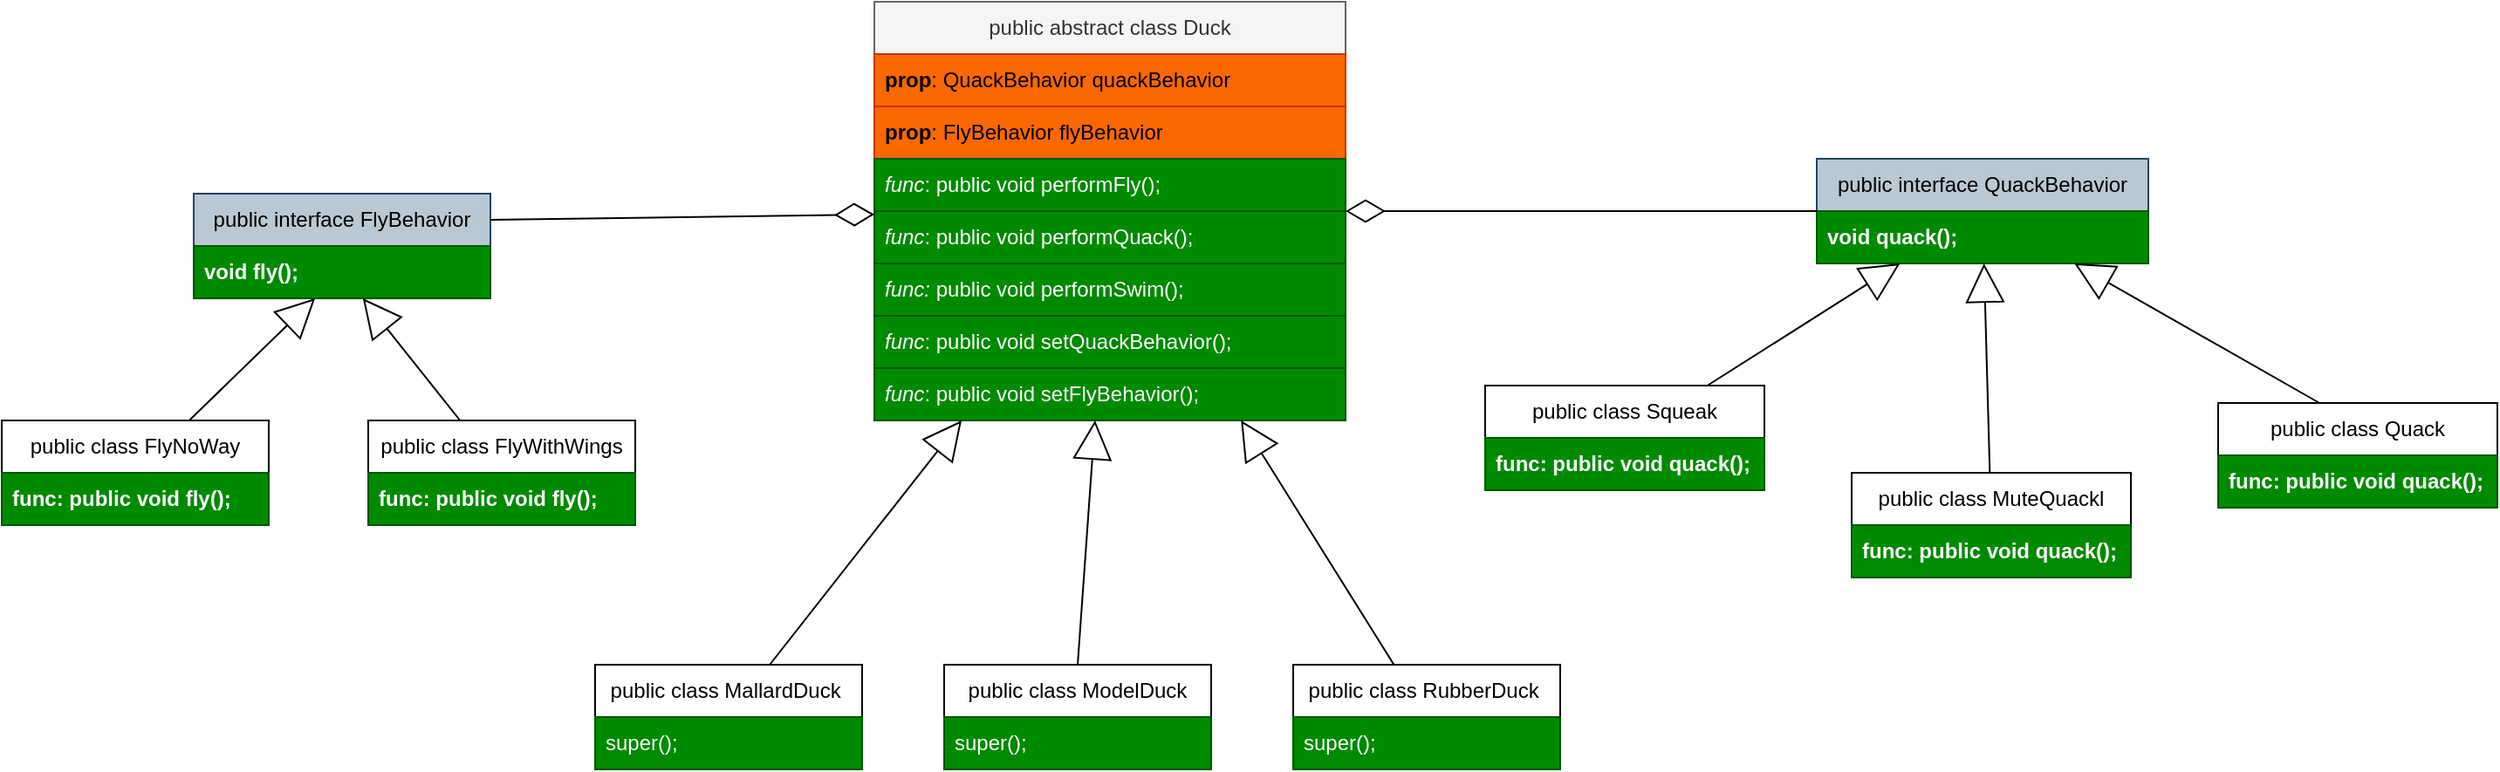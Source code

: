 <mxfile version="23.1.6" type="device">
  <diagram name="Strona-1" id="XegjNY_vxeSMCVJ9Gocq">
    <mxGraphModel dx="2466" dy="901" grid="1" gridSize="10" guides="1" tooltips="1" connect="1" arrows="1" fold="1" page="1" pageScale="1" pageWidth="827" pageHeight="1169" math="0" shadow="0">
      <root>
        <mxCell id="0" />
        <mxCell id="1" parent="0" />
        <mxCell id="FU9QpMBVF2kBE_FRJCzl-2" value="public abstract class Duck" style="swimlane;fontStyle=0;childLayout=stackLayout;horizontal=1;startSize=30;horizontalStack=0;resizeParent=1;resizeParentMax=0;resizeLast=0;collapsible=1;marginBottom=0;whiteSpace=wrap;html=1;fillColor=#f5f5f5;strokeColor=#666666;fontColor=#333333;" vertex="1" parent="1">
          <mxGeometry x="-240" y="20" width="270" height="240" as="geometry">
            <mxRectangle x="40" y="90" width="180" height="30" as="alternateBounds" />
          </mxGeometry>
        </mxCell>
        <mxCell id="FU9QpMBVF2kBE_FRJCzl-3" value="&lt;b&gt;prop&lt;/b&gt;: QuackBehavior quackBehavior" style="text;strokeColor=#C73500;fillColor=#fa6800;align=left;verticalAlign=middle;spacingLeft=4;spacingRight=4;overflow=hidden;points=[[0,0.5],[1,0.5]];portConstraint=eastwest;rotatable=0;whiteSpace=wrap;html=1;fontColor=#000000;" vertex="1" parent="FU9QpMBVF2kBE_FRJCzl-2">
          <mxGeometry y="30" width="270" height="30" as="geometry" />
        </mxCell>
        <mxCell id="FU9QpMBVF2kBE_FRJCzl-4" value="&lt;b&gt;prop&lt;/b&gt;: FlyBehavior flyBehavior" style="text;strokeColor=#C73500;fillColor=#fa6800;align=left;verticalAlign=middle;spacingLeft=4;spacingRight=4;overflow=hidden;points=[[0,0.5],[1,0.5]];portConstraint=eastwest;rotatable=0;whiteSpace=wrap;html=1;perimeterSpacing=0;fontColor=#000000;" vertex="1" parent="FU9QpMBVF2kBE_FRJCzl-2">
          <mxGeometry y="60" width="270" height="30" as="geometry" />
        </mxCell>
        <mxCell id="FU9QpMBVF2kBE_FRJCzl-5" value="&lt;i&gt;func&lt;/i&gt;: public void performFly();" style="text;strokeColor=#005700;fillColor=#008a00;align=left;verticalAlign=middle;spacingLeft=4;spacingRight=4;overflow=hidden;points=[[0,0.5],[1,0.5]];portConstraint=eastwest;rotatable=0;whiteSpace=wrap;html=1;fontColor=#ffffff;" vertex="1" parent="FU9QpMBVF2kBE_FRJCzl-2">
          <mxGeometry y="90" width="270" height="30" as="geometry" />
        </mxCell>
        <mxCell id="FU9QpMBVF2kBE_FRJCzl-6" value="&lt;i&gt;func&lt;/i&gt;: public void performQuack();" style="text;strokeColor=#005700;fillColor=#008a00;align=left;verticalAlign=middle;spacingLeft=4;spacingRight=4;overflow=hidden;points=[[0,0.5],[1,0.5]];portConstraint=eastwest;rotatable=0;whiteSpace=wrap;html=1;fontColor=#ffffff;" vertex="1" parent="FU9QpMBVF2kBE_FRJCzl-2">
          <mxGeometry y="120" width="270" height="30" as="geometry" />
        </mxCell>
        <mxCell id="FU9QpMBVF2kBE_FRJCzl-7" value="&lt;i&gt;func:&lt;/i&gt; public void performSwim();" style="text;strokeColor=#005700;fillColor=#008a00;align=left;verticalAlign=middle;spacingLeft=4;spacingRight=4;overflow=hidden;points=[[0,0.5],[1,0.5]];portConstraint=eastwest;rotatable=0;whiteSpace=wrap;html=1;fontColor=#ffffff;" vertex="1" parent="FU9QpMBVF2kBE_FRJCzl-2">
          <mxGeometry y="150" width="270" height="30" as="geometry" />
        </mxCell>
        <mxCell id="FU9QpMBVF2kBE_FRJCzl-9" value="&lt;i&gt;func&lt;/i&gt;: public void setQuackBehavior();" style="text;strokeColor=#005700;fillColor=#008a00;align=left;verticalAlign=middle;spacingLeft=4;spacingRight=4;overflow=hidden;points=[[0,0.5],[1,0.5]];portConstraint=eastwest;rotatable=0;whiteSpace=wrap;html=1;fontColor=#ffffff;" vertex="1" parent="FU9QpMBVF2kBE_FRJCzl-2">
          <mxGeometry y="180" width="270" height="30" as="geometry" />
        </mxCell>
        <mxCell id="FU9QpMBVF2kBE_FRJCzl-10" value="&lt;i&gt;func&lt;/i&gt;: public void setFlyBehavior();" style="text;strokeColor=#005700;fillColor=#008a00;align=left;verticalAlign=middle;spacingLeft=4;spacingRight=4;overflow=hidden;points=[[0,0.5],[1,0.5]];portConstraint=eastwest;rotatable=0;whiteSpace=wrap;html=1;fontColor=#ffffff;" vertex="1" parent="FU9QpMBVF2kBE_FRJCzl-2">
          <mxGeometry y="210" width="270" height="30" as="geometry" />
        </mxCell>
        <mxCell id="FU9QpMBVF2kBE_FRJCzl-13" value="public interface FlyBehavior" style="swimlane;fontStyle=0;childLayout=stackLayout;horizontal=1;startSize=30;horizontalStack=0;resizeParent=1;resizeParentMax=0;resizeLast=0;collapsible=1;marginBottom=0;whiteSpace=wrap;html=1;fillColor=#bac8d3;strokeColor=#23445d;" vertex="1" parent="1">
          <mxGeometry x="-630" y="130" width="170" height="60" as="geometry">
            <mxRectangle x="40" y="90" width="180" height="30" as="alternateBounds" />
          </mxGeometry>
        </mxCell>
        <mxCell id="FU9QpMBVF2kBE_FRJCzl-14" value="&lt;b&gt;void fly();&lt;/b&gt;" style="text;strokeColor=#005700;fillColor=#008a00;align=left;verticalAlign=middle;spacingLeft=4;spacingRight=4;overflow=hidden;points=[[0,0.5],[1,0.5]];portConstraint=eastwest;rotatable=0;whiteSpace=wrap;html=1;fontColor=#ffffff;" vertex="1" parent="FU9QpMBVF2kBE_FRJCzl-13">
          <mxGeometry y="30" width="170" height="30" as="geometry" />
        </mxCell>
        <mxCell id="FU9QpMBVF2kBE_FRJCzl-21" value="public interface QuackBehavior" style="swimlane;fontStyle=0;childLayout=stackLayout;horizontal=1;startSize=30;horizontalStack=0;resizeParent=1;resizeParentMax=0;resizeLast=0;collapsible=1;marginBottom=0;whiteSpace=wrap;html=1;fillColor=#bac8d3;strokeColor=#23445d;" vertex="1" parent="1">
          <mxGeometry x="300" y="110" width="190" height="60" as="geometry">
            <mxRectangle x="40" y="90" width="180" height="30" as="alternateBounds" />
          </mxGeometry>
        </mxCell>
        <mxCell id="FU9QpMBVF2kBE_FRJCzl-22" value="&lt;b&gt;void quack();&lt;/b&gt;" style="text;strokeColor=#005700;fillColor=#008a00;align=left;verticalAlign=middle;spacingLeft=4;spacingRight=4;overflow=hidden;points=[[0,0.5],[1,0.5]];portConstraint=eastwest;rotatable=0;whiteSpace=wrap;html=1;fontColor=#ffffff;" vertex="1" parent="FU9QpMBVF2kBE_FRJCzl-21">
          <mxGeometry y="30" width="190" height="30" as="geometry" />
        </mxCell>
        <mxCell id="FU9QpMBVF2kBE_FRJCzl-39" value="public class FlyWithWings" style="swimlane;fontStyle=0;childLayout=stackLayout;horizontal=1;startSize=30;horizontalStack=0;resizeParent=1;resizeParentMax=0;resizeLast=0;collapsible=1;marginBottom=0;whiteSpace=wrap;html=1;" vertex="1" parent="1">
          <mxGeometry x="-530" y="260" width="153" height="60" as="geometry">
            <mxRectangle x="40" y="90" width="180" height="30" as="alternateBounds" />
          </mxGeometry>
        </mxCell>
        <mxCell id="FU9QpMBVF2kBE_FRJCzl-40" value="&lt;b&gt;func: public void fly();&lt;/b&gt;" style="text;strokeColor=#005700;fillColor=#008a00;align=left;verticalAlign=middle;spacingLeft=4;spacingRight=4;overflow=hidden;points=[[0,0.5],[1,0.5]];portConstraint=eastwest;rotatable=0;whiteSpace=wrap;html=1;fontColor=#ffffff;" vertex="1" parent="FU9QpMBVF2kBE_FRJCzl-39">
          <mxGeometry y="30" width="153" height="30" as="geometry" />
        </mxCell>
        <mxCell id="FU9QpMBVF2kBE_FRJCzl-44" value="" style="endArrow=block;html=1;rounded=0;endFill=0;endSize=20;" edge="1" parent="1" source="FU9QpMBVF2kBE_FRJCzl-39" target="FU9QpMBVF2kBE_FRJCzl-14">
          <mxGeometry width="50" height="50" relative="1" as="geometry">
            <mxPoint x="-570" y="30" as="sourcePoint" />
            <mxPoint x="-520" y="-20" as="targetPoint" />
          </mxGeometry>
        </mxCell>
        <mxCell id="FU9QpMBVF2kBE_FRJCzl-45" value="public class Squeak" style="swimlane;fontStyle=0;childLayout=stackLayout;horizontal=1;startSize=30;horizontalStack=0;resizeParent=1;resizeParentMax=0;resizeLast=0;collapsible=1;marginBottom=0;whiteSpace=wrap;html=1;" vertex="1" parent="1">
          <mxGeometry x="110" y="240" width="160" height="60" as="geometry">
            <mxRectangle x="40" y="90" width="180" height="30" as="alternateBounds" />
          </mxGeometry>
        </mxCell>
        <mxCell id="FU9QpMBVF2kBE_FRJCzl-46" value="&lt;b&gt;func: public void quack();&lt;/b&gt;" style="text;strokeColor=#005700;fillColor=#008a00;align=left;verticalAlign=middle;spacingLeft=4;spacingRight=4;overflow=hidden;points=[[0,0.5],[1,0.5]];portConstraint=eastwest;rotatable=0;whiteSpace=wrap;html=1;fontColor=#ffffff;" vertex="1" parent="FU9QpMBVF2kBE_FRJCzl-45">
          <mxGeometry y="30" width="160" height="30" as="geometry" />
        </mxCell>
        <mxCell id="FU9QpMBVF2kBE_FRJCzl-48" value="" style="endArrow=block;html=1;rounded=0;endFill=0;endSize=20;" edge="1" parent="1" source="FU9QpMBVF2kBE_FRJCzl-45" target="FU9QpMBVF2kBE_FRJCzl-21">
          <mxGeometry width="50" height="50" relative="1" as="geometry">
            <mxPoint x="434.58" y="330" as="sourcePoint" />
            <mxPoint x="434.58" y="160" as="targetPoint" />
          </mxGeometry>
        </mxCell>
        <mxCell id="FU9QpMBVF2kBE_FRJCzl-49" value="public class Quack" style="swimlane;fontStyle=0;childLayout=stackLayout;horizontal=1;startSize=30;horizontalStack=0;resizeParent=1;resizeParentMax=0;resizeLast=0;collapsible=1;marginBottom=0;whiteSpace=wrap;html=1;" vertex="1" parent="1">
          <mxGeometry x="530" y="250" width="160" height="60" as="geometry">
            <mxRectangle x="40" y="90" width="180" height="30" as="alternateBounds" />
          </mxGeometry>
        </mxCell>
        <mxCell id="FU9QpMBVF2kBE_FRJCzl-50" value="&lt;b&gt;func: public void quack();&lt;/b&gt;" style="text;strokeColor=#005700;fillColor=#008a00;align=left;verticalAlign=middle;spacingLeft=4;spacingRight=4;overflow=hidden;points=[[0,0.5],[1,0.5]];portConstraint=eastwest;rotatable=0;whiteSpace=wrap;html=1;fontColor=#ffffff;" vertex="1" parent="FU9QpMBVF2kBE_FRJCzl-49">
          <mxGeometry y="30" width="160" height="30" as="geometry" />
        </mxCell>
        <mxCell id="FU9QpMBVF2kBE_FRJCzl-51" value="" style="endArrow=block;html=1;rounded=0;endFill=0;endSize=20;exitX=0.363;exitY=0;exitDx=0;exitDy=0;exitPerimeter=0;" edge="1" parent="1" source="FU9QpMBVF2kBE_FRJCzl-49" target="FU9QpMBVF2kBE_FRJCzl-21">
          <mxGeometry width="50" height="50" relative="1" as="geometry">
            <mxPoint x="341" y="270" as="sourcePoint" />
            <mxPoint x="389" y="180" as="targetPoint" />
          </mxGeometry>
        </mxCell>
        <mxCell id="FU9QpMBVF2kBE_FRJCzl-52" value="public class MuteQuackl" style="swimlane;fontStyle=0;childLayout=stackLayout;horizontal=1;startSize=30;horizontalStack=0;resizeParent=1;resizeParentMax=0;resizeLast=0;collapsible=1;marginBottom=0;whiteSpace=wrap;html=1;" vertex="1" parent="1">
          <mxGeometry x="320" y="290" width="160" height="60" as="geometry">
            <mxRectangle x="40" y="90" width="180" height="30" as="alternateBounds" />
          </mxGeometry>
        </mxCell>
        <mxCell id="FU9QpMBVF2kBE_FRJCzl-53" value="&lt;b&gt;func: public void quack();&lt;/b&gt;" style="text;strokeColor=#005700;fillColor=#008a00;align=left;verticalAlign=middle;spacingLeft=4;spacingRight=4;overflow=hidden;points=[[0,0.5],[1,0.5]];portConstraint=eastwest;rotatable=0;whiteSpace=wrap;html=1;fontColor=#ffffff;" vertex="1" parent="FU9QpMBVF2kBE_FRJCzl-52">
          <mxGeometry y="30" width="160" height="30" as="geometry" />
        </mxCell>
        <mxCell id="FU9QpMBVF2kBE_FRJCzl-54" value="" style="endArrow=block;html=1;rounded=0;endFill=0;endSize=20;" edge="1" parent="1" source="FU9QpMBVF2kBE_FRJCzl-52" target="FU9QpMBVF2kBE_FRJCzl-21">
          <mxGeometry width="50" height="50" relative="1" as="geometry">
            <mxPoint x="317" y="270" as="sourcePoint" />
            <mxPoint x="383" y="180" as="targetPoint" />
          </mxGeometry>
        </mxCell>
        <mxCell id="FU9QpMBVF2kBE_FRJCzl-55" value="public class FlyNoWay" style="swimlane;fontStyle=0;childLayout=stackLayout;horizontal=1;startSize=30;horizontalStack=0;resizeParent=1;resizeParentMax=0;resizeLast=0;collapsible=1;marginBottom=0;whiteSpace=wrap;html=1;" vertex="1" parent="1">
          <mxGeometry x="-740" y="260" width="153" height="60" as="geometry">
            <mxRectangle x="40" y="90" width="180" height="30" as="alternateBounds" />
          </mxGeometry>
        </mxCell>
        <mxCell id="FU9QpMBVF2kBE_FRJCzl-56" value="&lt;b&gt;func: public void fly();&lt;/b&gt;" style="text;strokeColor=#005700;fillColor=#008a00;align=left;verticalAlign=middle;spacingLeft=4;spacingRight=4;overflow=hidden;points=[[0,0.5],[1,0.5]];portConstraint=eastwest;rotatable=0;whiteSpace=wrap;html=1;fontColor=#ffffff;" vertex="1" parent="FU9QpMBVF2kBE_FRJCzl-55">
          <mxGeometry y="30" width="153" height="30" as="geometry" />
        </mxCell>
        <mxCell id="FU9QpMBVF2kBE_FRJCzl-57" value="" style="endArrow=block;html=1;rounded=0;endFill=0;endSize=20;" edge="1" parent="1" source="FU9QpMBVF2kBE_FRJCzl-55" target="FU9QpMBVF2kBE_FRJCzl-14">
          <mxGeometry width="50" height="50" relative="1" as="geometry">
            <mxPoint x="-387" y="250" as="sourcePoint" />
            <mxPoint x="-448" y="170" as="targetPoint" />
          </mxGeometry>
        </mxCell>
        <mxCell id="FU9QpMBVF2kBE_FRJCzl-58" value="" style="endArrow=diamondThin;html=1;rounded=0;endFill=0;endSize=20;" edge="1" parent="1" source="FU9QpMBVF2kBE_FRJCzl-21" target="FU9QpMBVF2kBE_FRJCzl-2">
          <mxGeometry width="50" height="50" relative="1" as="geometry">
            <mxPoint x="130" y="70" as="sourcePoint" />
            <mxPoint x="180" y="20" as="targetPoint" />
            <Array as="points" />
          </mxGeometry>
        </mxCell>
        <mxCell id="FU9QpMBVF2kBE_FRJCzl-59" value="" style="endArrow=diamondThin;html=1;rounded=0;endFill=0;endSize=20;exitX=1;exitY=0.25;exitDx=0;exitDy=0;" edge="1" parent="1" source="FU9QpMBVF2kBE_FRJCzl-13" target="FU9QpMBVF2kBE_FRJCzl-2">
          <mxGeometry width="50" height="50" relative="1" as="geometry">
            <mxPoint x="-360" y="20" as="sourcePoint" />
            <mxPoint x="-630" y="20" as="targetPoint" />
            <Array as="points" />
          </mxGeometry>
        </mxCell>
        <mxCell id="FU9QpMBVF2kBE_FRJCzl-61" value="" style="endArrow=block;html=1;rounded=0;endFill=0;endSize=20;" edge="1" parent="1" source="FU9QpMBVF2kBE_FRJCzl-62">
          <mxGeometry width="50" height="50" relative="1" as="geometry">
            <mxPoint x="-440" y="470" as="sourcePoint" />
            <mxPoint x="-190" y="260" as="targetPoint" />
          </mxGeometry>
        </mxCell>
        <mxCell id="FU9QpMBVF2kBE_FRJCzl-62" value="public class MallardDuck&amp;nbsp;" style="swimlane;fontStyle=0;childLayout=stackLayout;horizontal=1;startSize=30;horizontalStack=0;resizeParent=1;resizeParentMax=0;resizeLast=0;collapsible=1;marginBottom=0;whiteSpace=wrap;html=1;" vertex="1" parent="1">
          <mxGeometry x="-400" y="400" width="153" height="60" as="geometry">
            <mxRectangle x="-550" y="480" width="180" height="30" as="alternateBounds" />
          </mxGeometry>
        </mxCell>
        <mxCell id="FU9QpMBVF2kBE_FRJCzl-63" value="super();" style="text;strokeColor=#005700;fillColor=#008a00;align=left;verticalAlign=middle;spacingLeft=4;spacingRight=4;overflow=hidden;points=[[0,0.5],[1,0.5]];portConstraint=eastwest;rotatable=0;whiteSpace=wrap;html=1;fontColor=#ffffff;" vertex="1" parent="FU9QpMBVF2kBE_FRJCzl-62">
          <mxGeometry y="30" width="153" height="30" as="geometry" />
        </mxCell>
        <mxCell id="FU9QpMBVF2kBE_FRJCzl-64" value="public class ModelDuck" style="swimlane;fontStyle=0;childLayout=stackLayout;horizontal=1;startSize=30;horizontalStack=0;resizeParent=1;resizeParentMax=0;resizeLast=0;collapsible=1;marginBottom=0;whiteSpace=wrap;html=1;" vertex="1" parent="1">
          <mxGeometry x="-200" y="400" width="153" height="60" as="geometry">
            <mxRectangle x="-550" y="480" width="180" height="30" as="alternateBounds" />
          </mxGeometry>
        </mxCell>
        <mxCell id="FU9QpMBVF2kBE_FRJCzl-65" value="super();" style="text;strokeColor=#005700;fillColor=#008a00;align=left;verticalAlign=middle;spacingLeft=4;spacingRight=4;overflow=hidden;points=[[0,0.5],[1,0.5]];portConstraint=eastwest;rotatable=0;whiteSpace=wrap;html=1;fontColor=#ffffff;" vertex="1" parent="FU9QpMBVF2kBE_FRJCzl-64">
          <mxGeometry y="30" width="153" height="30" as="geometry" />
        </mxCell>
        <mxCell id="FU9QpMBVF2kBE_FRJCzl-68" value="" style="endArrow=block;html=1;rounded=0;endFill=0;endSize=20;exitX=0.5;exitY=0;exitDx=0;exitDy=0;" edge="1" parent="1" source="FU9QpMBVF2kBE_FRJCzl-64" target="FU9QpMBVF2kBE_FRJCzl-2">
          <mxGeometry width="50" height="50" relative="1" as="geometry">
            <mxPoint x="-413" y="500" as="sourcePoint" />
            <mxPoint x="-180" y="270" as="targetPoint" />
          </mxGeometry>
        </mxCell>
        <mxCell id="FU9QpMBVF2kBE_FRJCzl-69" value="" style="endArrow=block;html=1;rounded=0;endFill=0;endSize=20;" edge="1" parent="1" source="FU9QpMBVF2kBE_FRJCzl-70" target="FU9QpMBVF2kBE_FRJCzl-2">
          <mxGeometry width="50" height="50" relative="1" as="geometry">
            <mxPoint x="-1.034" y="485" as="sourcePoint" />
            <mxPoint x="-131" y="270" as="targetPoint" />
          </mxGeometry>
        </mxCell>
        <mxCell id="FU9QpMBVF2kBE_FRJCzl-70" value="public class RubberDuck&amp;nbsp;" style="swimlane;fontStyle=0;childLayout=stackLayout;horizontal=1;startSize=30;horizontalStack=0;resizeParent=1;resizeParentMax=0;resizeLast=0;collapsible=1;marginBottom=0;whiteSpace=wrap;html=1;" vertex="1" parent="1">
          <mxGeometry y="400" width="153" height="60" as="geometry">
            <mxRectangle x="-550" y="480" width="180" height="30" as="alternateBounds" />
          </mxGeometry>
        </mxCell>
        <mxCell id="FU9QpMBVF2kBE_FRJCzl-71" value="super();" style="text;strokeColor=#005700;fillColor=#008a00;align=left;verticalAlign=middle;spacingLeft=4;spacingRight=4;overflow=hidden;points=[[0,0.5],[1,0.5]];portConstraint=eastwest;rotatable=0;whiteSpace=wrap;html=1;fontColor=#ffffff;" vertex="1" parent="FU9QpMBVF2kBE_FRJCzl-70">
          <mxGeometry y="30" width="153" height="30" as="geometry" />
        </mxCell>
      </root>
    </mxGraphModel>
  </diagram>
</mxfile>
